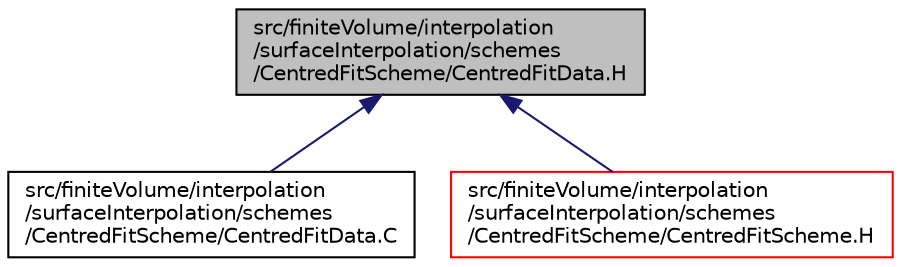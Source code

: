 digraph "src/finiteVolume/interpolation/surfaceInterpolation/schemes/CentredFitScheme/CentredFitData.H"
{
  bgcolor="transparent";
  edge [fontname="Helvetica",fontsize="10",labelfontname="Helvetica",labelfontsize="10"];
  node [fontname="Helvetica",fontsize="10",shape=record];
  Node1 [label="src/finiteVolume/interpolation\l/surfaceInterpolation/schemes\l/CentredFitScheme/CentredFitData.H",height=0.2,width=0.4,color="black", fillcolor="grey75", style="filled", fontcolor="black"];
  Node1 -> Node2 [dir="back",color="midnightblue",fontsize="10",style="solid",fontname="Helvetica"];
  Node2 [label="src/finiteVolume/interpolation\l/surfaceInterpolation/schemes\l/CentredFitScheme/CentredFitData.C",height=0.2,width=0.4,color="black",URL="$a06252.html"];
  Node1 -> Node3 [dir="back",color="midnightblue",fontsize="10",style="solid",fontname="Helvetica"];
  Node3 [label="src/finiteVolume/interpolation\l/surfaceInterpolation/schemes\l/CentredFitScheme/CentredFitScheme.H",height=0.2,width=0.4,color="red",URL="$a06254.html"];
}
